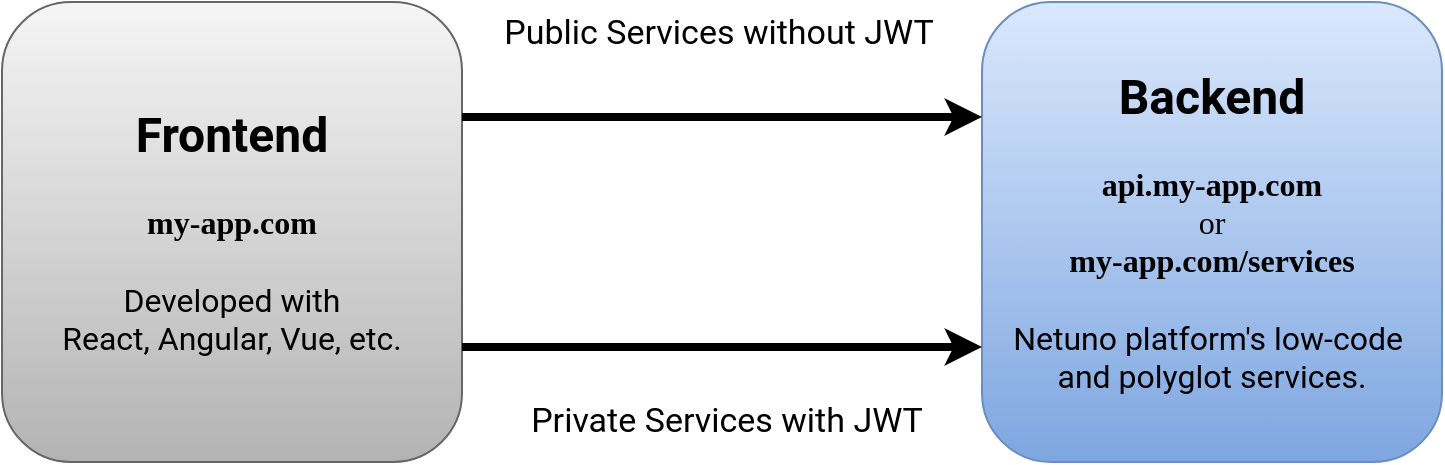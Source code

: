<mxfile version="28.1.1">
  <diagram name="Page-1" id="W9Lpq7ZhKNP1yDNzv4qL">
    <mxGraphModel grid="1" page="1" gridSize="10" guides="1" tooltips="1" connect="1" arrows="1" fold="1" pageScale="1" pageWidth="740" pageHeight="250" math="0" shadow="0">
      <root>
        <mxCell id="0" />
        <mxCell id="1" parent="0" />
        <mxCell id="mSCudcnzQ3X7L2VV_jUv-1" value="&lt;font style=&quot;font-size: 24px;&quot;&gt;&lt;b&gt;Frontend&lt;/b&gt;&lt;/font&gt;&lt;div&gt;&lt;font style=&quot;font-size: 16px;&quot;&gt;&lt;br&gt;&lt;/font&gt;&lt;/div&gt;&lt;div&gt;&lt;b&gt;&lt;font data-font-src=&quot;https://fonts.googleapis.com/css?family=Roboto+Mono&quot; face=&quot;Roboto Mono&quot; style=&quot;font-size: 16px;&quot;&gt;my-app.com&lt;/font&gt;&lt;/b&gt;&lt;/div&gt;&lt;div&gt;&lt;font style=&quot;font-size: 16px;&quot;&gt;&lt;br&gt;&lt;/font&gt;&lt;/div&gt;&lt;div&gt;&lt;font style=&quot;font-size: 16px;&quot;&gt;Developed with&lt;/font&gt;&lt;/div&gt;&lt;div&gt;&lt;font style=&quot;font-size: 16px;&quot;&gt;React, Angular, Vue, etc.&lt;/font&gt;&lt;/div&gt;" style="whiteSpace=wrap;html=1;aspect=fixed;fillColor=#f5f5f5;strokeColor=#666666;rounded=1;gradientColor=#b3b3b3;fontFamily=Roboto;fontSource=https%3A%2F%2Ffonts.googleapis.com%2Fcss%3Ffamily%3DRoboto;" vertex="1" parent="1">
          <mxGeometry x="10" y="10" width="230" height="230" as="geometry" />
        </mxCell>
        <mxCell id="mSCudcnzQ3X7L2VV_jUv-2" value="&lt;font style=&quot;font-size: 24px;&quot;&gt;&lt;b&gt;Backend&lt;/b&gt;&lt;/font&gt;&lt;div&gt;&lt;font style=&quot;font-size: 16px;&quot;&gt;&lt;br&gt;&lt;/font&gt;&lt;/div&gt;&lt;div&gt;&lt;b&gt;&lt;font data-font-src=&quot;https://fonts.googleapis.com/css?family=Roboto+Mono&quot; face=&quot;Roboto Mono&quot; style=&quot;font-size: 16px;&quot;&gt;api.my-app.com&lt;/font&gt;&lt;/b&gt;&lt;/div&gt;&lt;div&gt;&lt;font face=&quot;Roboto Mono&quot;&gt;&lt;span style=&quot;font-size: 16px;&quot;&gt;or&lt;/span&gt;&lt;/font&gt;&lt;/div&gt;&lt;div&gt;&lt;font face=&quot;Roboto Mono&quot;&gt;&lt;span style=&quot;font-size: 16px;&quot;&gt;&lt;b&gt;my-app.com/services&lt;/b&gt;&lt;/span&gt;&lt;/font&gt;&lt;/div&gt;&lt;div&gt;&lt;font style=&quot;font-size: 16px;&quot;&gt;&lt;br&gt;&lt;/font&gt;&lt;/div&gt;&lt;div&gt;&lt;span style=&quot;font-size: 16px;&quot;&gt;Netuno platform&#39;s low-code&amp;nbsp;&lt;/span&gt;&lt;/div&gt;&lt;div&gt;&lt;span style=&quot;font-size: 16px;&quot;&gt;and polyglot services.&lt;/span&gt;&lt;/div&gt;" style="whiteSpace=wrap;html=1;aspect=fixed;rounded=1;fontFamily=Roboto;fontSource=https%3A%2F%2Ffonts.googleapis.com%2Fcss%3Ffamily%3DRoboto;fillColor=#dae8fc;gradientColor=#7ea6e0;strokeColor=#6c8ebf;" vertex="1" parent="1">
          <mxGeometry x="500" y="10" width="230" height="230" as="geometry" />
        </mxCell>
        <mxCell id="mSCudcnzQ3X7L2VV_jUv-3" value="" style="endArrow=classic;html=1;rounded=0;exitX=1;exitY=0.25;exitDx=0;exitDy=0;entryX=0;entryY=0.25;entryDx=0;entryDy=0;strokeWidth=4;strokeColor=light-dark(#000000,#808080);" edge="1" parent="1" source="mSCudcnzQ3X7L2VV_jUv-1" target="mSCudcnzQ3X7L2VV_jUv-2">
          <mxGeometry width="50" height="50" relative="1" as="geometry">
            <mxPoint x="340" y="180" as="sourcePoint" />
            <mxPoint x="390" y="130" as="targetPoint" />
          </mxGeometry>
        </mxCell>
        <mxCell id="mSCudcnzQ3X7L2VV_jUv-4" value="" style="endArrow=classic;html=1;rounded=0;exitX=1;exitY=0.75;exitDx=0;exitDy=0;entryX=0;entryY=0.75;entryDx=0;entryDy=0;strokeWidth=4;strokeColor=light-dark(#000000,#0066CC);" edge="1" parent="1" source="mSCudcnzQ3X7L2VV_jUv-1" target="mSCudcnzQ3X7L2VV_jUv-2">
          <mxGeometry width="50" height="50" relative="1" as="geometry">
            <mxPoint x="350" y="320" as="sourcePoint" />
            <mxPoint x="610" y="320" as="targetPoint" />
          </mxGeometry>
        </mxCell>
        <mxCell id="mSCudcnzQ3X7L2VV_jUv-6" value="" style="shape=image;html=1;verticalAlign=top;verticalLabelPosition=bottom;labelBackgroundColor=#ffffff;imageAspect=0;aspect=fixed;image=https://icons.diagrams.net/icon-cache1/Essentials-2479/030_-_Unlock-1258.svg" vertex="1" parent="1">
          <mxGeometry x="350" y="44" width="44" height="44" as="geometry" />
        </mxCell>
        <mxCell id="mSCudcnzQ3X7L2VV_jUv-7" value="" style="shape=image;html=1;verticalAlign=top;verticalLabelPosition=bottom;labelBackgroundColor=#ffffff;imageAspect=0;aspect=fixed;image=https://icons.diagrams.net/icon-cache1/Essentials-2479/008_-_Lock-1236.svg" vertex="1" parent="1">
          <mxGeometry x="350" y="159" width="44" height="44" as="geometry" />
        </mxCell>
        <mxCell id="mSCudcnzQ3X7L2VV_jUv-9" value="Public Services without JWT" style="text;html=1;align=center;verticalAlign=middle;whiteSpace=wrap;rounded=0;fontColor=light-dark(#000000,#808080);fontFamily=Roboto;fontSource=https%3A%2F%2Ffonts.googleapis.com%2Fcss%3Ffamily%3DRoboto;fontSize=17;" vertex="1" parent="1">
          <mxGeometry x="257" y="10" width="223" height="30" as="geometry" />
        </mxCell>
        <mxCell id="mSCudcnzQ3X7L2VV_jUv-10" value="Private Services with JWT" style="text;html=1;align=center;verticalAlign=middle;whiteSpace=wrap;rounded=0;fontColor=light-dark(#000000,#0066CC);fontFamily=Roboto;fontSource=https%3A%2F%2Ffonts.googleapis.com%2Fcss%3Ffamily%3DRoboto;fontSize=17;" vertex="1" parent="1">
          <mxGeometry x="260.5" y="204" width="223" height="30" as="geometry" />
        </mxCell>
      </root>
    </mxGraphModel>
  </diagram>
</mxfile>
